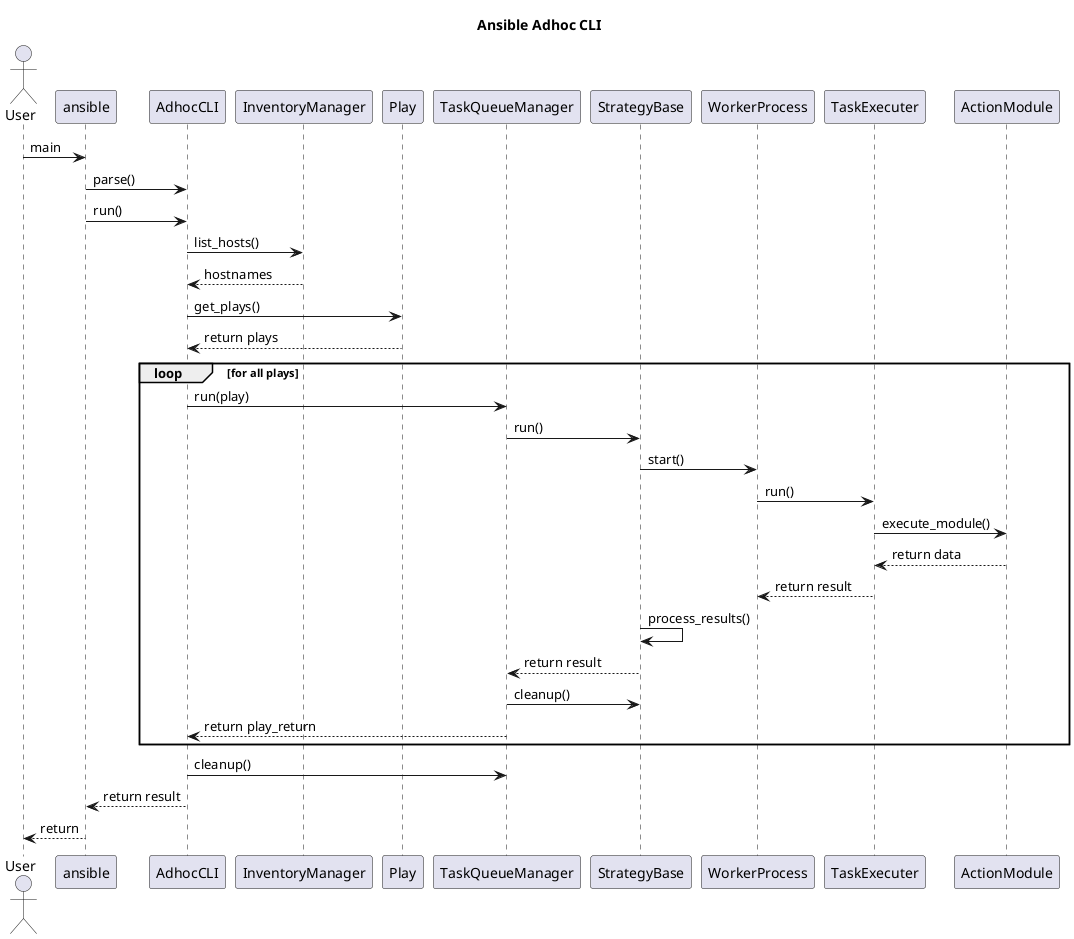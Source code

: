 @startuml

title Ansible Adhoc CLI
actor User
User->ansible: main
ansible->AdhocCLI: parse()
ansible->AdhocCLI: run()
AdhocCLI->InventoryManager: list_hosts()
InventoryManager-->AdhocCLI: hostnames
AdhocCLI->Play: get_plays()
Play-->AdhocCLI: return plays
loop for all plays
    AdhocCLI->TaskQueueManager:run(play)
    TaskQueueManager->StrategyBase: run()
    StrategyBase->WorkerProcess: start()
    WorkerProcess->TaskExecuter: run()
    TaskExecuter->ActionModule: execute_module()
    ActionModule-->TaskExecuter: return data
    TaskExecuter-->WorkerProcess: return result
    StrategyBase->StrategyBase:process_results()
    StrategyBase-->TaskQueueManager: return result
    TaskQueueManager-> StrategyBase: cleanup()
    TaskQueueManager-->AdhocCLI: return play_return
end
AdhocCLI->TaskQueueManager: cleanup()
AdhocCLI-->ansible: return result
ansible-->User: return


@enduml